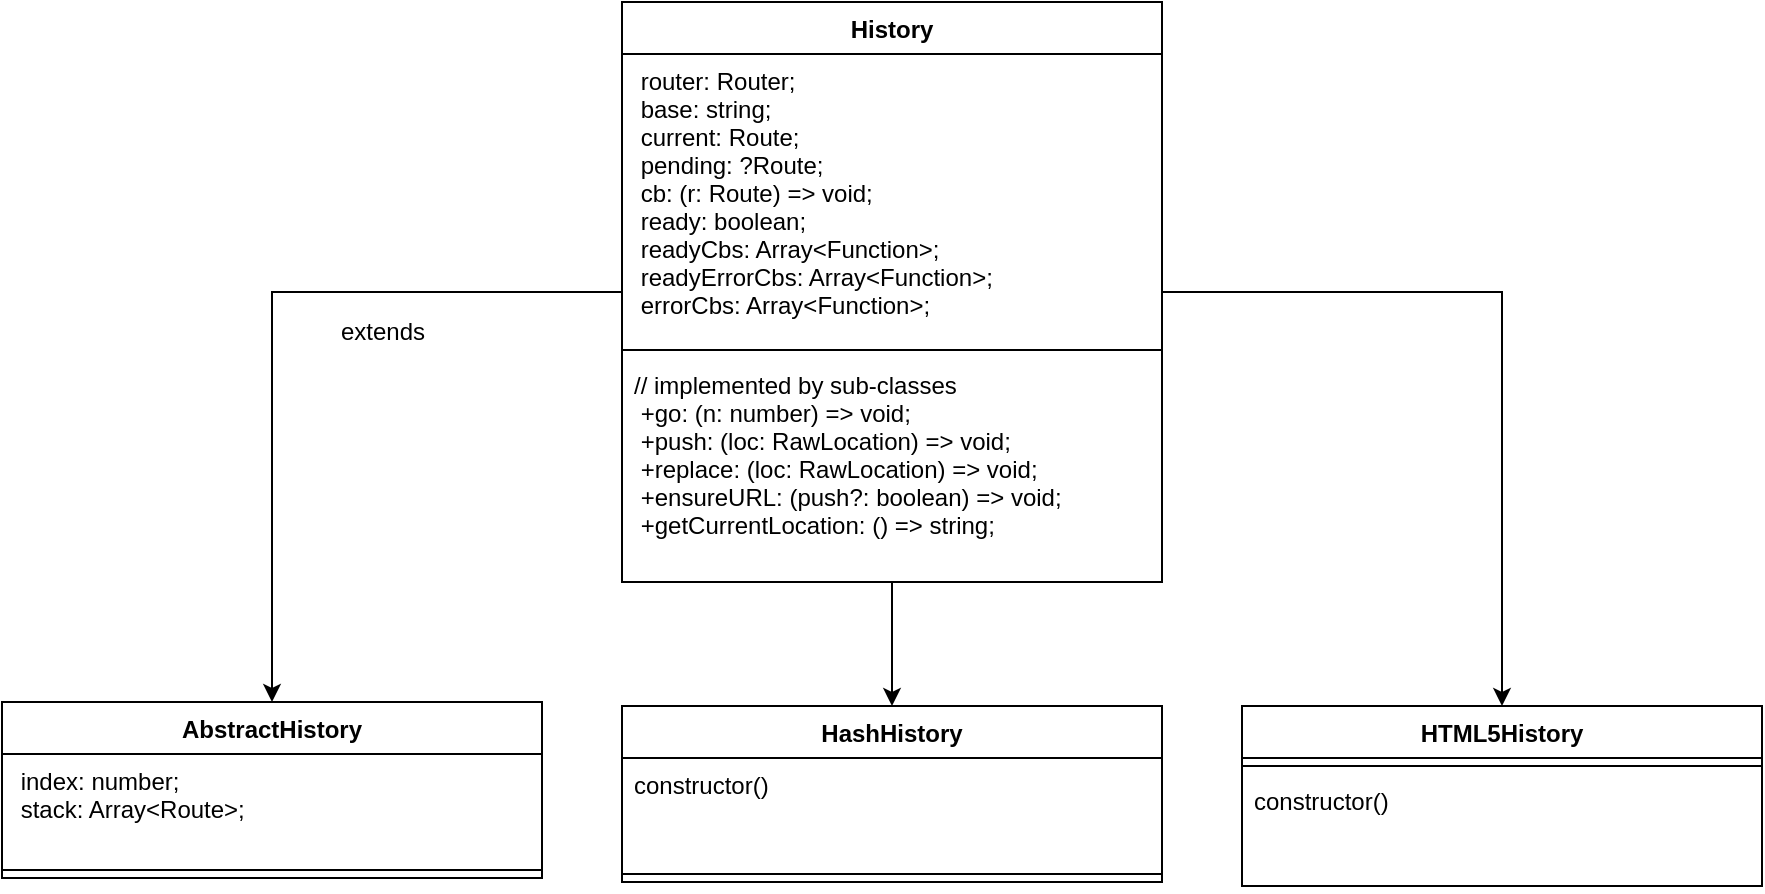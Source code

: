 <mxfile version="14.6.13" type="device"><diagram id="E2I7_MYL0GsuBgMCXEmq" name="第 1 页"><mxGraphModel dx="1230" dy="895" grid="1" gridSize="10" guides="1" tooltips="1" connect="1" arrows="1" fold="1" page="1" pageScale="1" pageWidth="827" pageHeight="1169" math="0" shadow="0"><root><mxCell id="0"/><mxCell id="1" parent="0"/><mxCell id="9bsinsmENuEBQRLpQ7GC-13" value="" style="edgeStyle=orthogonalEdgeStyle;rounded=0;orthogonalLoop=1;jettySize=auto;html=1;" edge="1" parent="1" source="9bsinsmENuEBQRLpQ7GC-1" target="9bsinsmENuEBQRLpQ7GC-9"><mxGeometry relative="1" as="geometry"/></mxCell><mxCell id="9bsinsmENuEBQRLpQ7GC-19" value="" style="edgeStyle=orthogonalEdgeStyle;rounded=0;orthogonalLoop=1;jettySize=auto;html=1;" edge="1" parent="1" source="9bsinsmENuEBQRLpQ7GC-1" target="9bsinsmENuEBQRLpQ7GC-15"><mxGeometry relative="1" as="geometry"/></mxCell><mxCell id="9bsinsmENuEBQRLpQ7GC-24" value="" style="edgeStyle=orthogonalEdgeStyle;rounded=0;orthogonalLoop=1;jettySize=auto;html=1;" edge="1" parent="1" source="9bsinsmENuEBQRLpQ7GC-1" target="9bsinsmENuEBQRLpQ7GC-20"><mxGeometry relative="1" as="geometry"/></mxCell><mxCell id="9bsinsmENuEBQRLpQ7GC-1" value="History" style="swimlane;fontStyle=1;align=center;verticalAlign=top;childLayout=stackLayout;horizontal=1;startSize=26;horizontalStack=0;resizeParent=1;resizeParentMax=0;resizeLast=0;collapsible=1;marginBottom=0;" vertex="1" parent="1"><mxGeometry x="330" y="410" width="270" height="290" as="geometry"/></mxCell><mxCell id="9bsinsmENuEBQRLpQ7GC-2" value=" router: Router; &#10; base: string; &#10; current: Route; &#10; pending: ?Route; &#10; cb: (r: Route) =&gt; void; &#10; ready: boolean; &#10; readyCbs: Array&lt;Function&gt;; &#10; readyErrorCbs: Array&lt;Function&gt;; &#10; errorCbs: Array&lt;Function&gt;; &#10;" style="text;strokeColor=none;fillColor=none;align=left;verticalAlign=top;spacingLeft=4;spacingRight=4;overflow=hidden;rotatable=0;points=[[0,0.5],[1,0.5]];portConstraint=eastwest;" vertex="1" parent="9bsinsmENuEBQRLpQ7GC-1"><mxGeometry y="26" width="270" height="144" as="geometry"/></mxCell><mxCell id="9bsinsmENuEBQRLpQ7GC-3" value="" style="line;strokeWidth=1;fillColor=none;align=left;verticalAlign=middle;spacingTop=-1;spacingLeft=3;spacingRight=3;rotatable=0;labelPosition=right;points=[];portConstraint=eastwest;" vertex="1" parent="9bsinsmENuEBQRLpQ7GC-1"><mxGeometry y="170" width="270" height="8" as="geometry"/></mxCell><mxCell id="9bsinsmENuEBQRLpQ7GC-4" value="// implemented by sub-classes &#10; +go: (n: number) =&gt; void; &#10; +push: (loc: RawLocation) =&gt; void; &#10; +replace: (loc: RawLocation) =&gt; void; &#10; +ensureURL: (push?: boolean) =&gt; void; &#10; +getCurrentLocation: () =&gt; string; &#10;" style="text;strokeColor=none;fillColor=none;align=left;verticalAlign=top;spacingLeft=4;spacingRight=4;overflow=hidden;rotatable=0;points=[[0,0.5],[1,0.5]];portConstraint=eastwest;" vertex="1" parent="9bsinsmENuEBQRLpQ7GC-1"><mxGeometry y="178" width="270" height="112" as="geometry"/></mxCell><mxCell id="9bsinsmENuEBQRLpQ7GC-9" value="AbstractHistory" style="swimlane;fontStyle=1;align=center;verticalAlign=top;childLayout=stackLayout;horizontal=1;startSize=26;horizontalStack=0;resizeParent=1;resizeParentMax=0;resizeLast=0;collapsible=1;marginBottom=0;" vertex="1" parent="1"><mxGeometry x="20" y="760" width="270" height="88" as="geometry"/></mxCell><mxCell id="9bsinsmENuEBQRLpQ7GC-10" value=" index: number; &#10; stack: Array&lt;Route&gt;; " style="text;strokeColor=none;fillColor=none;align=left;verticalAlign=top;spacingLeft=4;spacingRight=4;overflow=hidden;rotatable=0;points=[[0,0.5],[1,0.5]];portConstraint=eastwest;" vertex="1" parent="9bsinsmENuEBQRLpQ7GC-9"><mxGeometry y="26" width="270" height="54" as="geometry"/></mxCell><mxCell id="9bsinsmENuEBQRLpQ7GC-11" value="" style="line;strokeWidth=1;fillColor=none;align=left;verticalAlign=middle;spacingTop=-1;spacingLeft=3;spacingRight=3;rotatable=0;labelPosition=right;points=[];portConstraint=eastwest;" vertex="1" parent="9bsinsmENuEBQRLpQ7GC-9"><mxGeometry y="80" width="270" height="8" as="geometry"/></mxCell><mxCell id="9bsinsmENuEBQRLpQ7GC-14" value="&lt;div&gt;extends&lt;/div&gt;" style="text;html=1;align=center;verticalAlign=middle;resizable=0;points=[];autosize=1;strokeColor=none;" vertex="1" parent="1"><mxGeometry x="180" y="565" width="60" height="20" as="geometry"/></mxCell><mxCell id="9bsinsmENuEBQRLpQ7GC-15" value="HashHistory" style="swimlane;fontStyle=1;align=center;verticalAlign=top;childLayout=stackLayout;horizontal=1;startSize=26;horizontalStack=0;resizeParent=1;resizeParentMax=0;resizeLast=0;collapsible=1;marginBottom=0;" vertex="1" parent="1"><mxGeometry x="330" y="762" width="270" height="88" as="geometry"/></mxCell><mxCell id="9bsinsmENuEBQRLpQ7GC-18" value="constructor()" style="text;strokeColor=none;fillColor=none;align=left;verticalAlign=top;spacingLeft=4;spacingRight=4;overflow=hidden;rotatable=0;points=[[0,0.5],[1,0.5]];portConstraint=eastwest;" vertex="1" parent="9bsinsmENuEBQRLpQ7GC-15"><mxGeometry y="26" width="270" height="54" as="geometry"/></mxCell><mxCell id="9bsinsmENuEBQRLpQ7GC-17" value="" style="line;strokeWidth=1;fillColor=none;align=left;verticalAlign=middle;spacingTop=-1;spacingLeft=3;spacingRight=3;rotatable=0;labelPosition=right;points=[];portConstraint=eastwest;" vertex="1" parent="9bsinsmENuEBQRLpQ7GC-15"><mxGeometry y="80" width="270" height="8" as="geometry"/></mxCell><mxCell id="9bsinsmENuEBQRLpQ7GC-20" value="HTML5History" style="swimlane;fontStyle=1;align=center;verticalAlign=top;childLayout=stackLayout;horizontal=1;startSize=26;horizontalStack=0;resizeParent=1;resizeParentMax=0;resizeLast=0;collapsible=1;marginBottom=0;" vertex="1" parent="1"><mxGeometry x="640" y="762" width="260" height="90" as="geometry"/></mxCell><mxCell id="9bsinsmENuEBQRLpQ7GC-22" value="" style="line;strokeWidth=1;fillColor=none;align=left;verticalAlign=middle;spacingTop=-1;spacingLeft=3;spacingRight=3;rotatable=0;labelPosition=right;points=[];portConstraint=eastwest;" vertex="1" parent="9bsinsmENuEBQRLpQ7GC-20"><mxGeometry y="26" width="260" height="8" as="geometry"/></mxCell><mxCell id="9bsinsmENuEBQRLpQ7GC-23" value="constructor()" style="text;strokeColor=none;fillColor=none;align=left;verticalAlign=top;spacingLeft=4;spacingRight=4;overflow=hidden;rotatable=0;points=[[0,0.5],[1,0.5]];portConstraint=eastwest;" vertex="1" parent="9bsinsmENuEBQRLpQ7GC-20"><mxGeometry y="34" width="260" height="56" as="geometry"/></mxCell></root></mxGraphModel></diagram></mxfile>